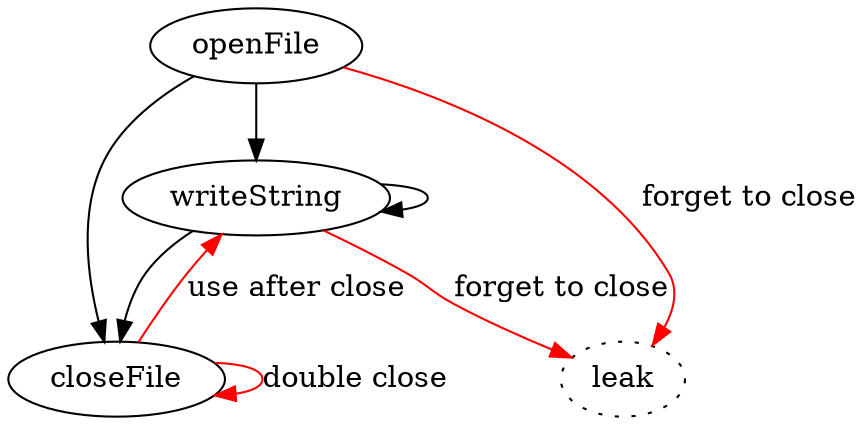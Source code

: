 digraph G {
    open[label="openFile"]
    write[label="writeString"]
    close[label="closeFile"]
    leak[label="leak" style=dotted]

    open -> write
    write -> write
    write -> close
    open -> close

    close -> close [color=red label="double close"]
    close -> write [color=red label="use after close"]

    open -> leak [color=red label="forget to close"]
    write -> leak [color=red label="forget to close"]
}